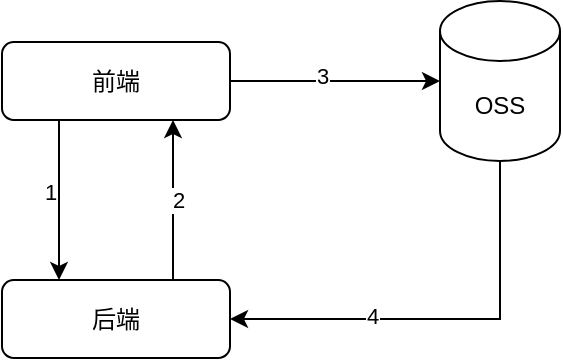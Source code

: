 <mxfile version="24.7.16">
  <diagram name="第 1 页" id="qAF8nZ2nzOwlHsT2KnPs">
    <mxGraphModel dx="1512" dy="831" grid="0" gridSize="10" guides="1" tooltips="1" connect="1" arrows="1" fold="1" page="0" pageScale="1" pageWidth="827" pageHeight="1169" math="0" shadow="0">
      <root>
        <mxCell id="0" />
        <mxCell id="1" parent="0" />
        <mxCell id="zNH9o9HR4PExKWW1hB7F-7" style="edgeStyle=orthogonalEdgeStyle;rounded=0;orthogonalLoop=1;jettySize=auto;html=1;exitX=0.25;exitY=1;exitDx=0;exitDy=0;entryX=0.25;entryY=0;entryDx=0;entryDy=0;" edge="1" parent="1" source="zNH9o9HR4PExKWW1hB7F-1" target="zNH9o9HR4PExKWW1hB7F-2">
          <mxGeometry relative="1" as="geometry" />
        </mxCell>
        <mxCell id="zNH9o9HR4PExKWW1hB7F-8" value="1" style="edgeLabel;html=1;align=center;verticalAlign=middle;resizable=0;points=[];" vertex="1" connectable="0" parent="zNH9o9HR4PExKWW1hB7F-7">
          <mxGeometry x="-0.11" y="-5" relative="1" as="geometry">
            <mxPoint as="offset" />
          </mxGeometry>
        </mxCell>
        <mxCell id="zNH9o9HR4PExKWW1hB7F-10" style="edgeStyle=orthogonalEdgeStyle;rounded=0;orthogonalLoop=1;jettySize=auto;html=1;exitX=1;exitY=0.5;exitDx=0;exitDy=0;" edge="1" parent="1" source="zNH9o9HR4PExKWW1hB7F-1" target="zNH9o9HR4PExKWW1hB7F-5">
          <mxGeometry relative="1" as="geometry" />
        </mxCell>
        <mxCell id="zNH9o9HR4PExKWW1hB7F-11" value="3" style="edgeLabel;html=1;align=center;verticalAlign=middle;resizable=0;points=[];" vertex="1" connectable="0" parent="zNH9o9HR4PExKWW1hB7F-10">
          <mxGeometry x="-0.124" y="3" relative="1" as="geometry">
            <mxPoint as="offset" />
          </mxGeometry>
        </mxCell>
        <mxCell id="zNH9o9HR4PExKWW1hB7F-1" value="前端" style="rounded=1;whiteSpace=wrap;html=1;" vertex="1" parent="1">
          <mxGeometry x="29" y="168" width="114" height="39" as="geometry" />
        </mxCell>
        <mxCell id="zNH9o9HR4PExKWW1hB7F-6" style="edgeStyle=orthogonalEdgeStyle;rounded=0;orthogonalLoop=1;jettySize=auto;html=1;exitX=0.75;exitY=0;exitDx=0;exitDy=0;entryX=0.75;entryY=1;entryDx=0;entryDy=0;" edge="1" parent="1" source="zNH9o9HR4PExKWW1hB7F-2" target="zNH9o9HR4PExKWW1hB7F-1">
          <mxGeometry relative="1" as="geometry" />
        </mxCell>
        <mxCell id="zNH9o9HR4PExKWW1hB7F-9" value="2" style="edgeLabel;html=1;align=center;verticalAlign=middle;resizable=0;points=[];" vertex="1" connectable="0" parent="zNH9o9HR4PExKWW1hB7F-6">
          <mxGeometry x="0.01" y="-1" relative="1" as="geometry">
            <mxPoint x="1" as="offset" />
          </mxGeometry>
        </mxCell>
        <mxCell id="zNH9o9HR4PExKWW1hB7F-2" value="后端" style="rounded=1;whiteSpace=wrap;html=1;" vertex="1" parent="1">
          <mxGeometry x="29" y="287" width="114" height="39" as="geometry" />
        </mxCell>
        <mxCell id="zNH9o9HR4PExKWW1hB7F-12" style="edgeStyle=orthogonalEdgeStyle;rounded=0;orthogonalLoop=1;jettySize=auto;html=1;entryX=1;entryY=0.5;entryDx=0;entryDy=0;exitX=0.5;exitY=1;exitDx=0;exitDy=0;exitPerimeter=0;" edge="1" parent="1" source="zNH9o9HR4PExKWW1hB7F-5" target="zNH9o9HR4PExKWW1hB7F-2">
          <mxGeometry relative="1" as="geometry" />
        </mxCell>
        <mxCell id="zNH9o9HR4PExKWW1hB7F-13" value="4" style="edgeLabel;html=1;align=center;verticalAlign=middle;resizable=0;points=[];" vertex="1" connectable="0" parent="zNH9o9HR4PExKWW1hB7F-12">
          <mxGeometry x="0.336" y="-2" relative="1" as="geometry">
            <mxPoint as="offset" />
          </mxGeometry>
        </mxCell>
        <mxCell id="zNH9o9HR4PExKWW1hB7F-5" value="OSS" style="shape=cylinder3;whiteSpace=wrap;html=1;boundedLbl=1;backgroundOutline=1;size=15;" vertex="1" parent="1">
          <mxGeometry x="248" y="147.5" width="60" height="80" as="geometry" />
        </mxCell>
      </root>
    </mxGraphModel>
  </diagram>
</mxfile>
